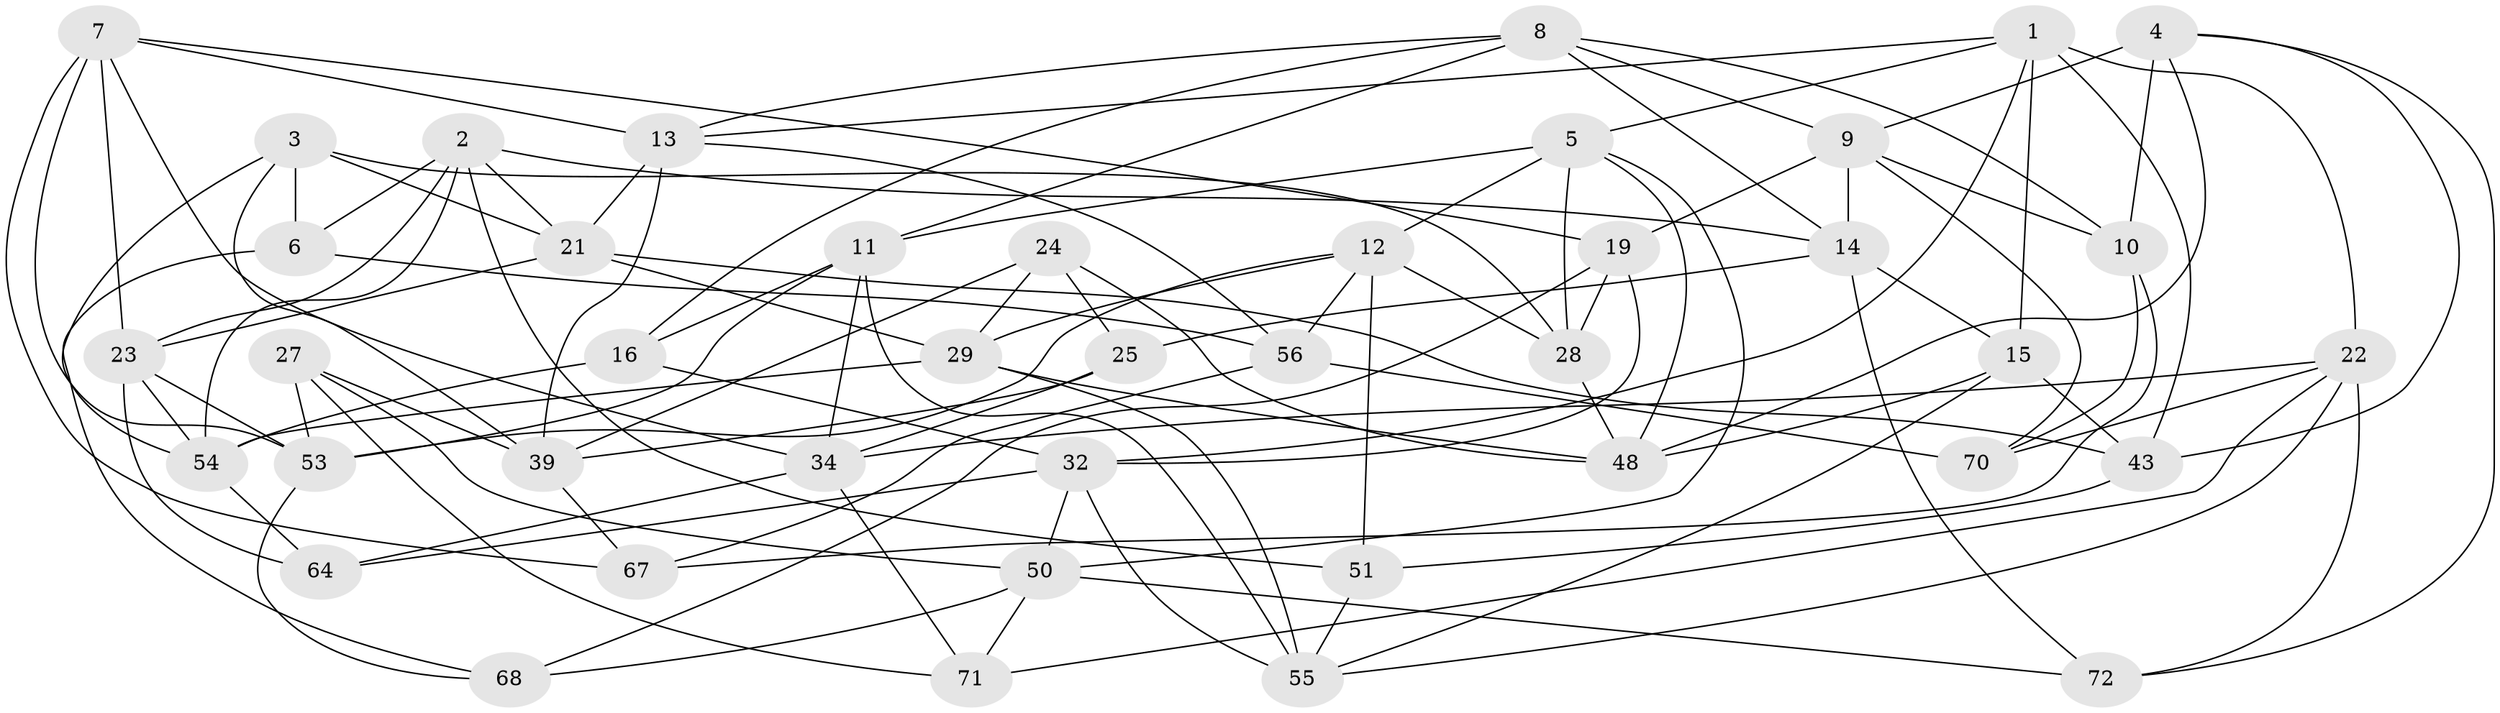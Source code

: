 // Generated by graph-tools (version 1.1) at 2025/24/03/03/25 07:24:27]
// undirected, 42 vertices, 110 edges
graph export_dot {
graph [start="1"]
  node [color=gray90,style=filled];
  1 [super="+38"];
  2 [super="+41"];
  3 [super="+26"];
  4 [super="+46"];
  5 [super="+52"];
  6 [super="+58"];
  7 [super="+36"];
  8 [super="+18"];
  9 [super="+44"];
  10 [super="+17"];
  11 [super="+49"];
  12 [super="+20"];
  13 [super="+47"];
  14 [super="+40"];
  15 [super="+33"];
  16;
  19 [super="+31"];
  21 [super="+30"];
  22 [super="+42"];
  23 [super="+35"];
  24;
  25;
  27;
  28 [super="+66"];
  29 [super="+45"];
  32 [super="+73"];
  34 [super="+37"];
  39 [super="+65"];
  43 [super="+57"];
  48 [super="+69"];
  50 [super="+59"];
  51;
  53 [super="+62"];
  54 [super="+61"];
  55 [super="+60"];
  56 [super="+63"];
  64;
  67;
  68;
  70;
  71;
  72;
  1 -- 13;
  1 -- 32;
  1 -- 43;
  1 -- 22;
  1 -- 15;
  1 -- 5;
  2 -- 51;
  2 -- 54;
  2 -- 21;
  2 -- 6;
  2 -- 23;
  2 -- 14;
  3 -- 28;
  3 -- 21;
  3 -- 39;
  3 -- 54;
  3 -- 6 [weight=2];
  4 -- 9;
  4 -- 10 [weight=2];
  4 -- 48;
  4 -- 72;
  4 -- 43;
  5 -- 50;
  5 -- 12;
  5 -- 28;
  5 -- 48;
  5 -- 11;
  6 -- 68;
  6 -- 56 [weight=2];
  7 -- 23;
  7 -- 19;
  7 -- 67;
  7 -- 34;
  7 -- 53;
  7 -- 13;
  8 -- 16;
  8 -- 10;
  8 -- 14;
  8 -- 11;
  8 -- 13;
  8 -- 9;
  9 -- 14;
  9 -- 10;
  9 -- 19;
  9 -- 70;
  10 -- 67;
  10 -- 70;
  11 -- 34;
  11 -- 16;
  11 -- 53;
  11 -- 55;
  12 -- 53;
  12 -- 56;
  12 -- 51;
  12 -- 28;
  12 -- 29;
  13 -- 39;
  13 -- 21;
  13 -- 56;
  14 -- 25;
  14 -- 72;
  14 -- 15;
  15 -- 48;
  15 -- 43 [weight=2];
  15 -- 55;
  16 -- 54;
  16 -- 32;
  19 -- 28 [weight=2];
  19 -- 68;
  19 -- 32;
  21 -- 43;
  21 -- 29;
  21 -- 23;
  22 -- 72;
  22 -- 34;
  22 -- 55;
  22 -- 70;
  22 -- 71;
  23 -- 54;
  23 -- 64;
  23 -- 53;
  24 -- 39;
  24 -- 25;
  24 -- 48;
  24 -- 29;
  25 -- 34;
  25 -- 39;
  27 -- 50;
  27 -- 53;
  27 -- 71;
  27 -- 39;
  28 -- 48;
  29 -- 54;
  29 -- 55;
  29 -- 48;
  32 -- 64;
  32 -- 55;
  32 -- 50;
  34 -- 64;
  34 -- 71;
  39 -- 67;
  43 -- 51;
  50 -- 71;
  50 -- 72;
  50 -- 68;
  51 -- 55;
  53 -- 68;
  54 -- 64;
  56 -- 70;
  56 -- 67;
}
